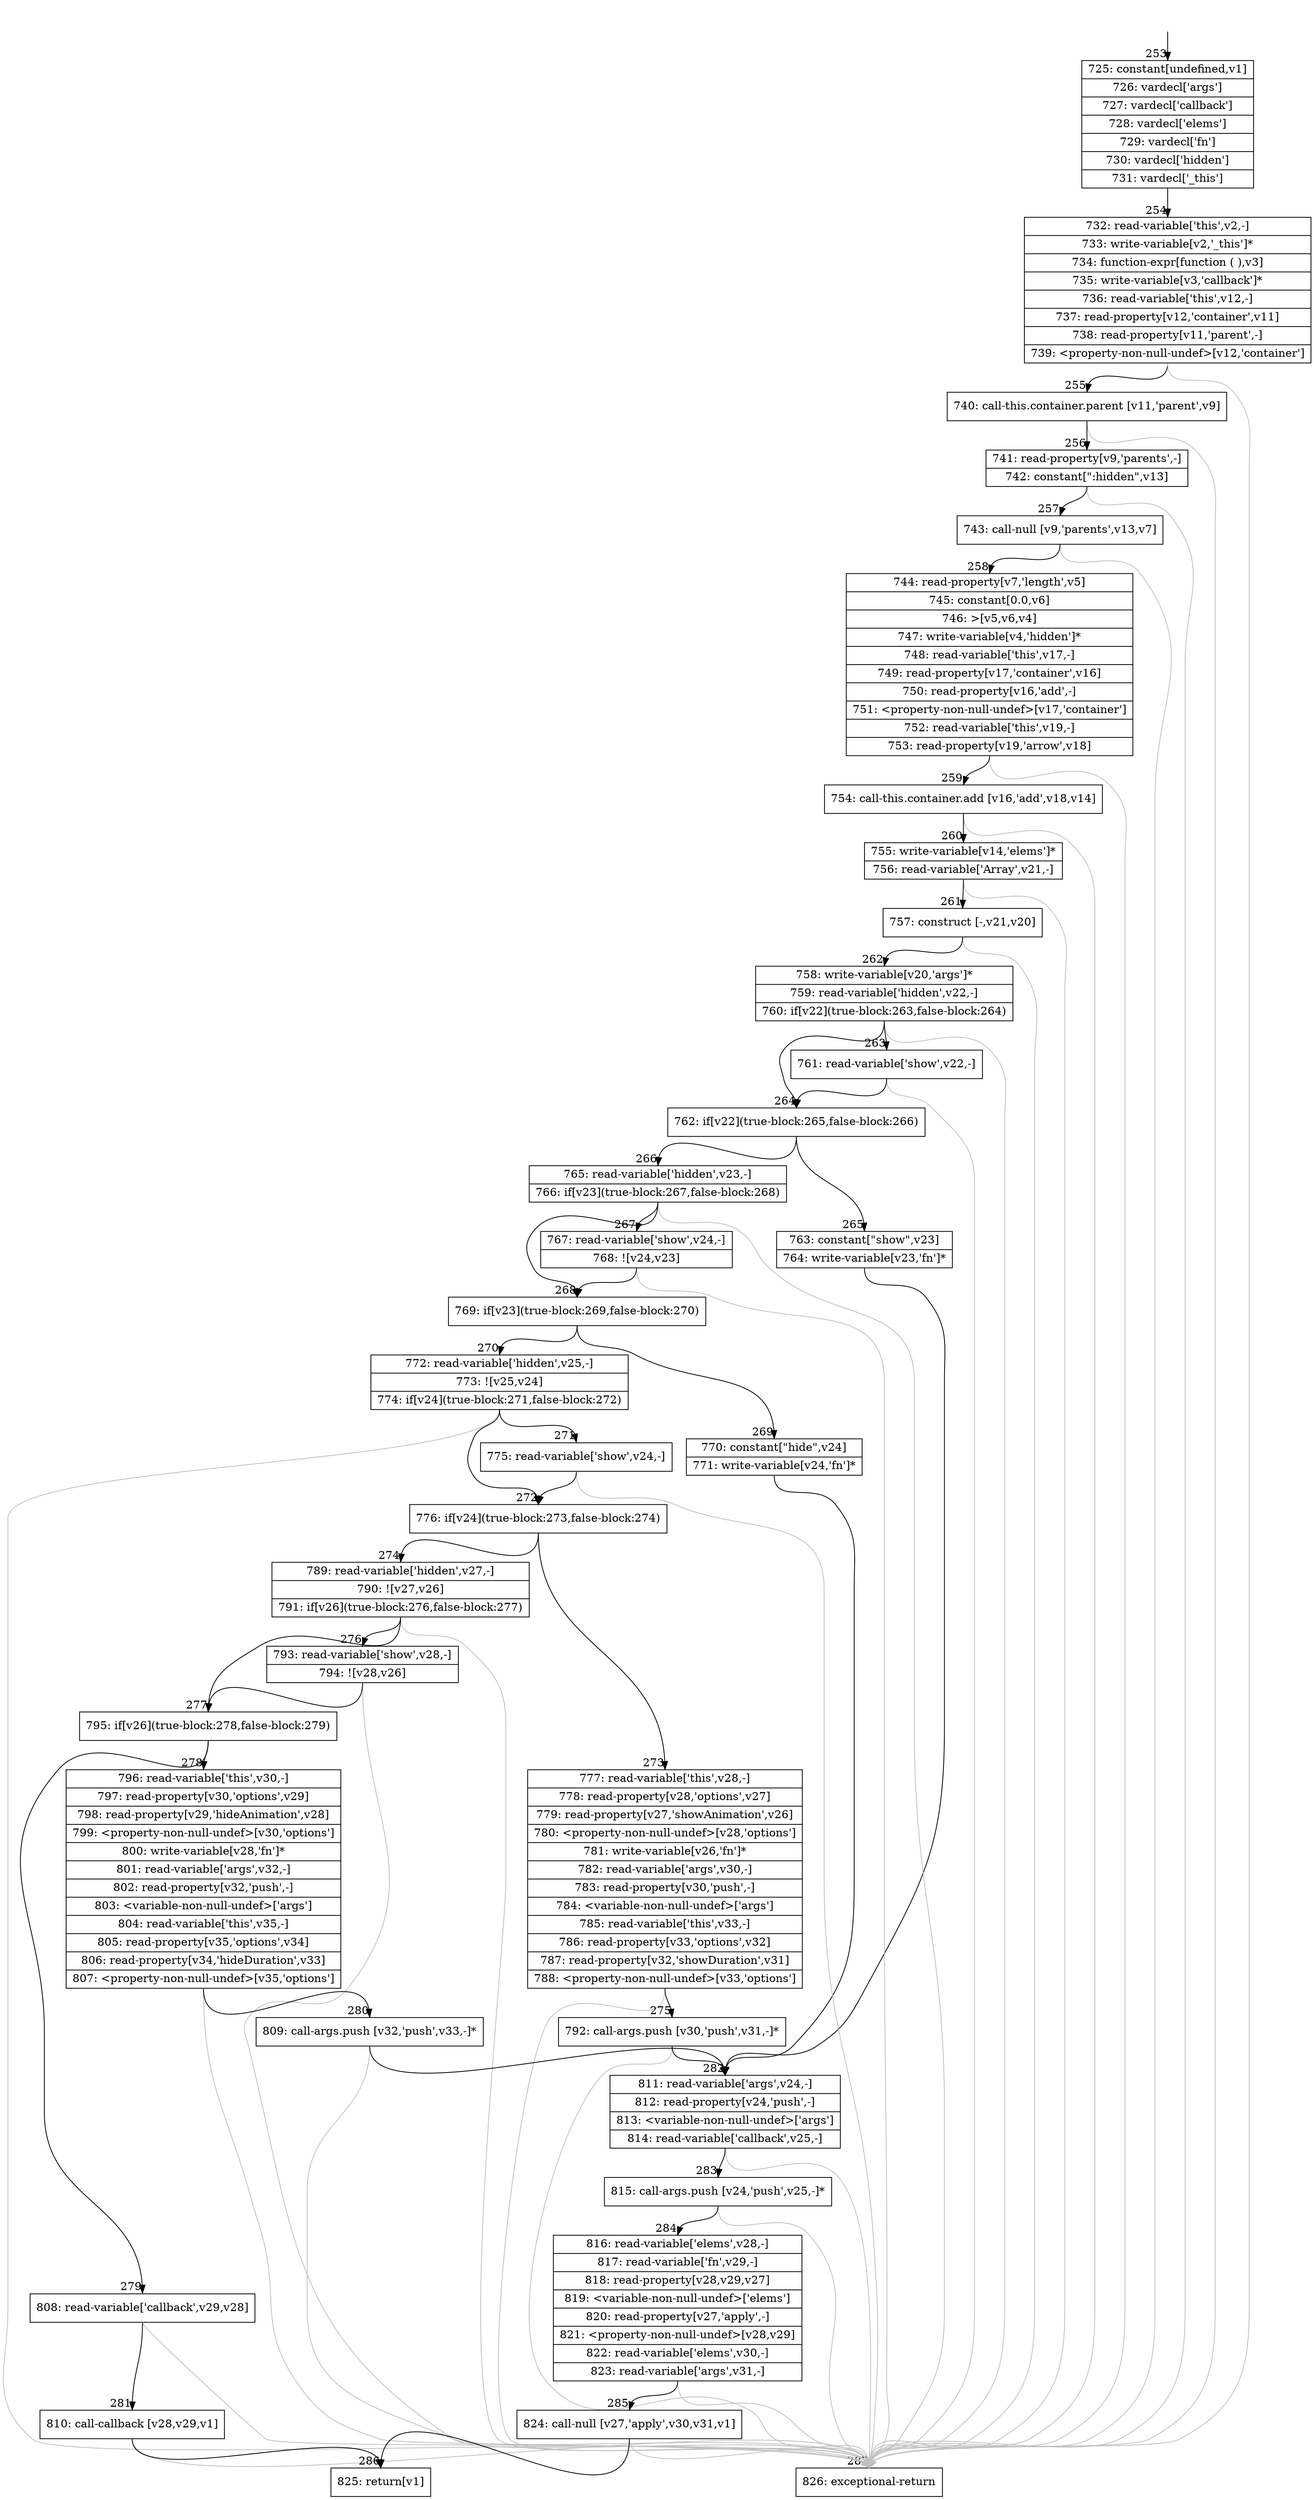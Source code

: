 digraph {
rankdir="TD"
BB_entry23[shape=none,label=""];
BB_entry23 -> BB253 [tailport=s, headport=n, headlabel="    253"]
BB253 [shape=record label="{725: constant[undefined,v1]|726: vardecl['args']|727: vardecl['callback']|728: vardecl['elems']|729: vardecl['fn']|730: vardecl['hidden']|731: vardecl['_this']}" ] 
BB253 -> BB254 [tailport=s, headport=n, headlabel="      254"]
BB254 [shape=record label="{732: read-variable['this',v2,-]|733: write-variable[v2,'_this']*|734: function-expr[function ( ),v3]|735: write-variable[v3,'callback']*|736: read-variable['this',v12,-]|737: read-property[v12,'container',v11]|738: read-property[v11,'parent',-]|739: \<property-non-null-undef\>[v12,'container']}" ] 
BB254 -> BB255 [tailport=s, headport=n, headlabel="      255"]
BB254 -> BB287 [tailport=s, headport=n, color=gray, headlabel="      287"]
BB255 [shape=record label="{740: call-this.container.parent [v11,'parent',v9]}" ] 
BB255 -> BB256 [tailport=s, headport=n, headlabel="      256"]
BB255 -> BB287 [tailport=s, headport=n, color=gray]
BB256 [shape=record label="{741: read-property[v9,'parents',-]|742: constant[\":hidden\",v13]}" ] 
BB256 -> BB257 [tailport=s, headport=n, headlabel="      257"]
BB256 -> BB287 [tailport=s, headport=n, color=gray]
BB257 [shape=record label="{743: call-null [v9,'parents',v13,v7]}" ] 
BB257 -> BB258 [tailport=s, headport=n, headlabel="      258"]
BB257 -> BB287 [tailport=s, headport=n, color=gray]
BB258 [shape=record label="{744: read-property[v7,'length',v5]|745: constant[0.0,v6]|746: \>[v5,v6,v4]|747: write-variable[v4,'hidden']*|748: read-variable['this',v17,-]|749: read-property[v17,'container',v16]|750: read-property[v16,'add',-]|751: \<property-non-null-undef\>[v17,'container']|752: read-variable['this',v19,-]|753: read-property[v19,'arrow',v18]}" ] 
BB258 -> BB259 [tailport=s, headport=n, headlabel="      259"]
BB258 -> BB287 [tailport=s, headport=n, color=gray]
BB259 [shape=record label="{754: call-this.container.add [v16,'add',v18,v14]}" ] 
BB259 -> BB260 [tailport=s, headport=n, headlabel="      260"]
BB259 -> BB287 [tailport=s, headport=n, color=gray]
BB260 [shape=record label="{755: write-variable[v14,'elems']*|756: read-variable['Array',v21,-]}" ] 
BB260 -> BB261 [tailport=s, headport=n, headlabel="      261"]
BB260 -> BB287 [tailport=s, headport=n, color=gray]
BB261 [shape=record label="{757: construct [-,v21,v20]}" ] 
BB261 -> BB262 [tailport=s, headport=n, headlabel="      262"]
BB261 -> BB287 [tailport=s, headport=n, color=gray]
BB262 [shape=record label="{758: write-variable[v20,'args']*|759: read-variable['hidden',v22,-]|760: if[v22](true-block:263,false-block:264)}" ] 
BB262 -> BB264 [tailport=s, headport=n, headlabel="      264"]
BB262 -> BB263 [tailport=s, headport=n, headlabel="      263"]
BB262 -> BB287 [tailport=s, headport=n, color=gray]
BB263 [shape=record label="{761: read-variable['show',v22,-]}" ] 
BB263 -> BB264 [tailport=s, headport=n]
BB263 -> BB287 [tailport=s, headport=n, color=gray]
BB264 [shape=record label="{762: if[v22](true-block:265,false-block:266)}" ] 
BB264 -> BB265 [tailport=s, headport=n, headlabel="      265"]
BB264 -> BB266 [tailport=s, headport=n, headlabel="      266"]
BB265 [shape=record label="{763: constant[\"show\",v23]|764: write-variable[v23,'fn']*}" ] 
BB265 -> BB282 [tailport=s, headport=n, headlabel="      282"]
BB266 [shape=record label="{765: read-variable['hidden',v23,-]|766: if[v23](true-block:267,false-block:268)}" ] 
BB266 -> BB268 [tailport=s, headport=n, headlabel="      268"]
BB266 -> BB267 [tailport=s, headport=n, headlabel="      267"]
BB266 -> BB287 [tailport=s, headport=n, color=gray]
BB267 [shape=record label="{767: read-variable['show',v24,-]|768: ![v24,v23]}" ] 
BB267 -> BB268 [tailport=s, headport=n]
BB267 -> BB287 [tailport=s, headport=n, color=gray]
BB268 [shape=record label="{769: if[v23](true-block:269,false-block:270)}" ] 
BB268 -> BB269 [tailport=s, headport=n, headlabel="      269"]
BB268 -> BB270 [tailport=s, headport=n, headlabel="      270"]
BB269 [shape=record label="{770: constant[\"hide\",v24]|771: write-variable[v24,'fn']*}" ] 
BB269 -> BB282 [tailport=s, headport=n]
BB270 [shape=record label="{772: read-variable['hidden',v25,-]|773: ![v25,v24]|774: if[v24](true-block:271,false-block:272)}" ] 
BB270 -> BB272 [tailport=s, headport=n, headlabel="      272"]
BB270 -> BB271 [tailport=s, headport=n, headlabel="      271"]
BB270 -> BB287 [tailport=s, headport=n, color=gray]
BB271 [shape=record label="{775: read-variable['show',v24,-]}" ] 
BB271 -> BB272 [tailport=s, headport=n]
BB271 -> BB287 [tailport=s, headport=n, color=gray]
BB272 [shape=record label="{776: if[v24](true-block:273,false-block:274)}" ] 
BB272 -> BB273 [tailport=s, headport=n, headlabel="      273"]
BB272 -> BB274 [tailport=s, headport=n, headlabel="      274"]
BB273 [shape=record label="{777: read-variable['this',v28,-]|778: read-property[v28,'options',v27]|779: read-property[v27,'showAnimation',v26]|780: \<property-non-null-undef\>[v28,'options']|781: write-variable[v26,'fn']*|782: read-variable['args',v30,-]|783: read-property[v30,'push',-]|784: \<variable-non-null-undef\>['args']|785: read-variable['this',v33,-]|786: read-property[v33,'options',v32]|787: read-property[v32,'showDuration',v31]|788: \<property-non-null-undef\>[v33,'options']}" ] 
BB273 -> BB275 [tailport=s, headport=n, headlabel="      275"]
BB273 -> BB287 [tailport=s, headport=n, color=gray]
BB274 [shape=record label="{789: read-variable['hidden',v27,-]|790: ![v27,v26]|791: if[v26](true-block:276,false-block:277)}" ] 
BB274 -> BB277 [tailport=s, headport=n, headlabel="      277"]
BB274 -> BB276 [tailport=s, headport=n, headlabel="      276"]
BB274 -> BB287 [tailport=s, headport=n, color=gray]
BB275 [shape=record label="{792: call-args.push [v30,'push',v31,-]*}" ] 
BB275 -> BB282 [tailport=s, headport=n]
BB275 -> BB287 [tailport=s, headport=n, color=gray]
BB276 [shape=record label="{793: read-variable['show',v28,-]|794: ![v28,v26]}" ] 
BB276 -> BB277 [tailport=s, headport=n]
BB276 -> BB287 [tailport=s, headport=n, color=gray]
BB277 [shape=record label="{795: if[v26](true-block:278,false-block:279)}" ] 
BB277 -> BB278 [tailport=s, headport=n, headlabel="      278"]
BB277 -> BB279 [tailport=s, headport=n, headlabel="      279"]
BB278 [shape=record label="{796: read-variable['this',v30,-]|797: read-property[v30,'options',v29]|798: read-property[v29,'hideAnimation',v28]|799: \<property-non-null-undef\>[v30,'options']|800: write-variable[v28,'fn']*|801: read-variable['args',v32,-]|802: read-property[v32,'push',-]|803: \<variable-non-null-undef\>['args']|804: read-variable['this',v35,-]|805: read-property[v35,'options',v34]|806: read-property[v34,'hideDuration',v33]|807: \<property-non-null-undef\>[v35,'options']}" ] 
BB278 -> BB280 [tailport=s, headport=n, headlabel="      280"]
BB278 -> BB287 [tailport=s, headport=n, color=gray]
BB279 [shape=record label="{808: read-variable['callback',v29,v28]}" ] 
BB279 -> BB281 [tailport=s, headport=n, headlabel="      281"]
BB279 -> BB287 [tailport=s, headport=n, color=gray]
BB280 [shape=record label="{809: call-args.push [v32,'push',v33,-]*}" ] 
BB280 -> BB282 [tailport=s, headport=n]
BB280 -> BB287 [tailport=s, headport=n, color=gray]
BB281 [shape=record label="{810: call-callback [v28,v29,v1]}" ] 
BB281 -> BB286 [tailport=s, headport=n, headlabel="      286"]
BB281 -> BB287 [tailport=s, headport=n, color=gray]
BB282 [shape=record label="{811: read-variable['args',v24,-]|812: read-property[v24,'push',-]|813: \<variable-non-null-undef\>['args']|814: read-variable['callback',v25,-]}" ] 
BB282 -> BB283 [tailport=s, headport=n, headlabel="      283"]
BB282 -> BB287 [tailport=s, headport=n, color=gray]
BB283 [shape=record label="{815: call-args.push [v24,'push',v25,-]*}" ] 
BB283 -> BB284 [tailport=s, headport=n, headlabel="      284"]
BB283 -> BB287 [tailport=s, headport=n, color=gray]
BB284 [shape=record label="{816: read-variable['elems',v28,-]|817: read-variable['fn',v29,-]|818: read-property[v28,v29,v27]|819: \<variable-non-null-undef\>['elems']|820: read-property[v27,'apply',-]|821: \<property-non-null-undef\>[v28,v29]|822: read-variable['elems',v30,-]|823: read-variable['args',v31,-]}" ] 
BB284 -> BB285 [tailport=s, headport=n, headlabel="      285"]
BB284 -> BB287 [tailport=s, headport=n, color=gray]
BB285 [shape=record label="{824: call-null [v27,'apply',v30,v31,v1]}" ] 
BB285 -> BB286 [tailport=s, headport=n]
BB285 -> BB287 [tailport=s, headport=n, color=gray]
BB286 [shape=record label="{825: return[v1]}" ] 
BB287 [shape=record label="{826: exceptional-return}" ] 
//#$~ 273
}
